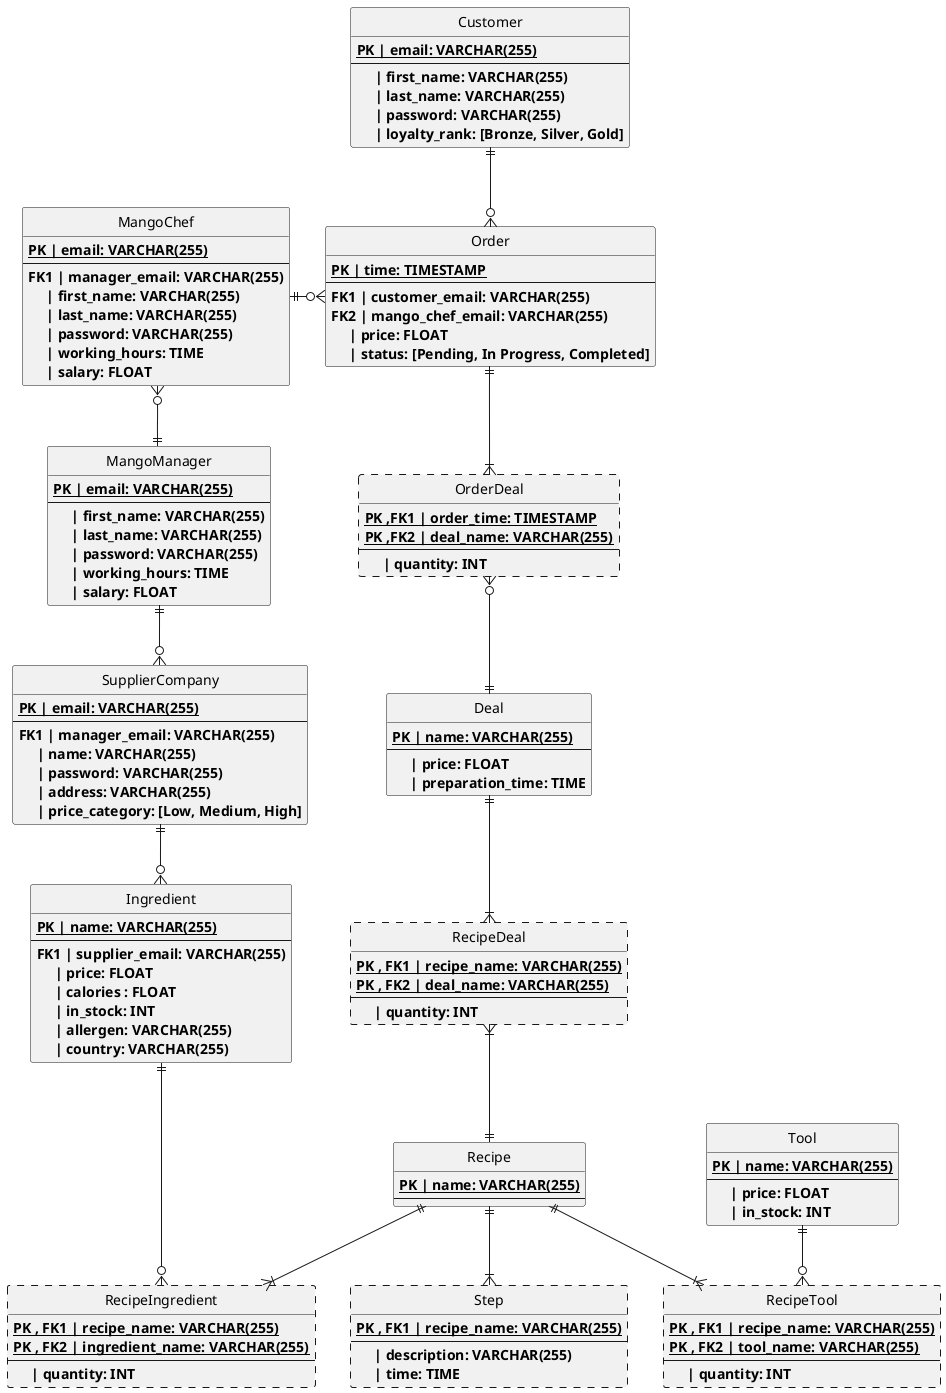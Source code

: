 @startuml Diagram of MangoDB
Hide circle

entity Customer
{
    {static}<b>PK | email: VARCHAR(255)
    --
    <b>     | first_name: VARCHAR(255)
    <b>     | last_name: VARCHAR(255)
    <b>     | password: VARCHAR(255)
    <b>     | loyalty_rank: [Bronze, Silver, Gold]
}

entity Order
{
    {static}<b>PK | time: TIMESTAMP
    --
    <b>FK1 | customer_email: VARCHAR(255)
    <b>FK2 | mango_chef_email: VARCHAR(255)
    <b>     | price: FLOAT
    <b>     | status: [Pending, In Progress, Completed]
}

entity OrderDeal ##[dashed]
{
    {static}<b>PK ,FK1 | order_time: TIMESTAMP
    {static}<b>PK ,FK2 | deal_name: VARCHAR(255)
    --
    <b>     | quantity: INT
}

entity Deal
{
    {static}<b>PK | name: VARCHAR(255)
    --
    <b>     | price: FLOAT
    <b>     | preparation_time: TIME
}

entity RecipeDeal ##[dashed]
{
    {static}<b>PK , FK1 | recipe_name: VARCHAR(255)
    {static}<b>PK , FK2 | deal_name: VARCHAR(255)
    --
    <b>     | quantity: INT
}

entity Recipe
{
    {static}<b>PK | name: VARCHAR(255)
    --
}

entity Step ##[dashed]
{
    {static}<b>PK , FK1 | recipe_name: VARCHAR(255)
    --
    <b>     | description: VARCHAR(255)
    <b>     | time: TIME
}

entity RecipeIngredient ##[dashed]
{
    {static}<b>PK , FK1 | recipe_name: VARCHAR(255)
    {static}<b>PK , FK2 | ingredient_name: VARCHAR(255)
    --
    <b>     | quantity: INT
}

entity RecipeTool ##[dashed]
{
    {static}<b>PK , FK1 | recipe_name: VARCHAR(255)
    {static}<b>PK , FK2 | tool_name: VARCHAR(255)
    --
    <b>     | quantity: INT
}

entity Ingredient
{
    {static}<b>PK | name: VARCHAR(255)
    --
    <b>FK1 | supplier_email: VARCHAR(255) 
    <b>     | price: FLOAT
    <b>     | calories : FLOAT
    <b>     | in_stock: INT
    <b>     | allergen: VARCHAR(255)
    <b>     | country: VARCHAR(255)
}

entity Tool
{
    {static}<b>PK | name: VARCHAR(255)
    --
    <b>     | price: FLOAT
    <b>     | in_stock: INT
}


entity SupplierCompany
{   
    {static}<b>PK | email: VARCHAR(255)
    --
    <b>FK1 | manager_email: VARCHAR(255)
    <b>     | name: VARCHAR(255)
    <b>     | password: VARCHAR(255)
    <b>     | address: VARCHAR(255)
    <b>     | price_category: [Low, Medium, High]
}

entity MangoChef
{
    {static}<b>PK | email: VARCHAR(255)
    --
    <b>FK1 | manager_email: VARCHAR(255)
    <b>     | first_name: VARCHAR(255)
    <b>     | last_name: VARCHAR(255)
    <b>     | password: VARCHAR(255)
    <b>     | working_hours: TIME
    <b>     | salary: FLOAT
}

entity MangoManager
{
    {static}<b>PK | email: VARCHAR(255)
    --
    <b>     | first_name: VARCHAR(255)
    <b>     | last_name: VARCHAR(255)
    <b>     | password: VARCHAR(255)
    <b>     | working_hours: TIME
    <b>     | salary: FLOAT
}

MangoManager ||-down-o{ SupplierCompany
MangoManager ||-up-o{ MangoChef
MangoChef ||-right-o{ Order

SupplierCompany ||-down-o{ Ingredient

Customer ||-down-o{ Order
Order  ||-down-|{ OrderDeal
OrderDeal }o-down-|| Deal

Recipe ||-down-|{ RecipeIngredient
RecipeIngredient }o-up-|| Ingredient
Recipe ||-down-|{ RecipeTool
RecipeTool }o-up-|| Tool

Recipe ||-down-|{ Step
Deal ||-down-|{ RecipeDeal
Recipe ||-up-|{ RecipeDeal
@enduml